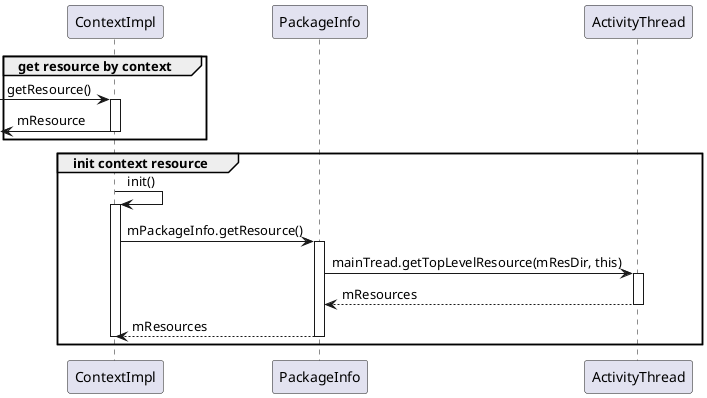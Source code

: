 @startuml
participant ContextImpl as ctx
participant PackageInfo as pi
participant ActivityThread as at

group get resource by context
[-> ctx : getResource()
activate ctx
[<- ctx : mResource
deactivate ctx
end

group init context resource
ctx -> ctx : init()
activate ctx
ctx -> pi : mPackageInfo.getResource()
activate pi
pi -> at : mainTread.getTopLevelResource(mResDir, this)
activate at
at --> pi : mResources
deactivate at
pi --> ctx : mResources
deactivate pi
deactivate ctx
end
@enduml

